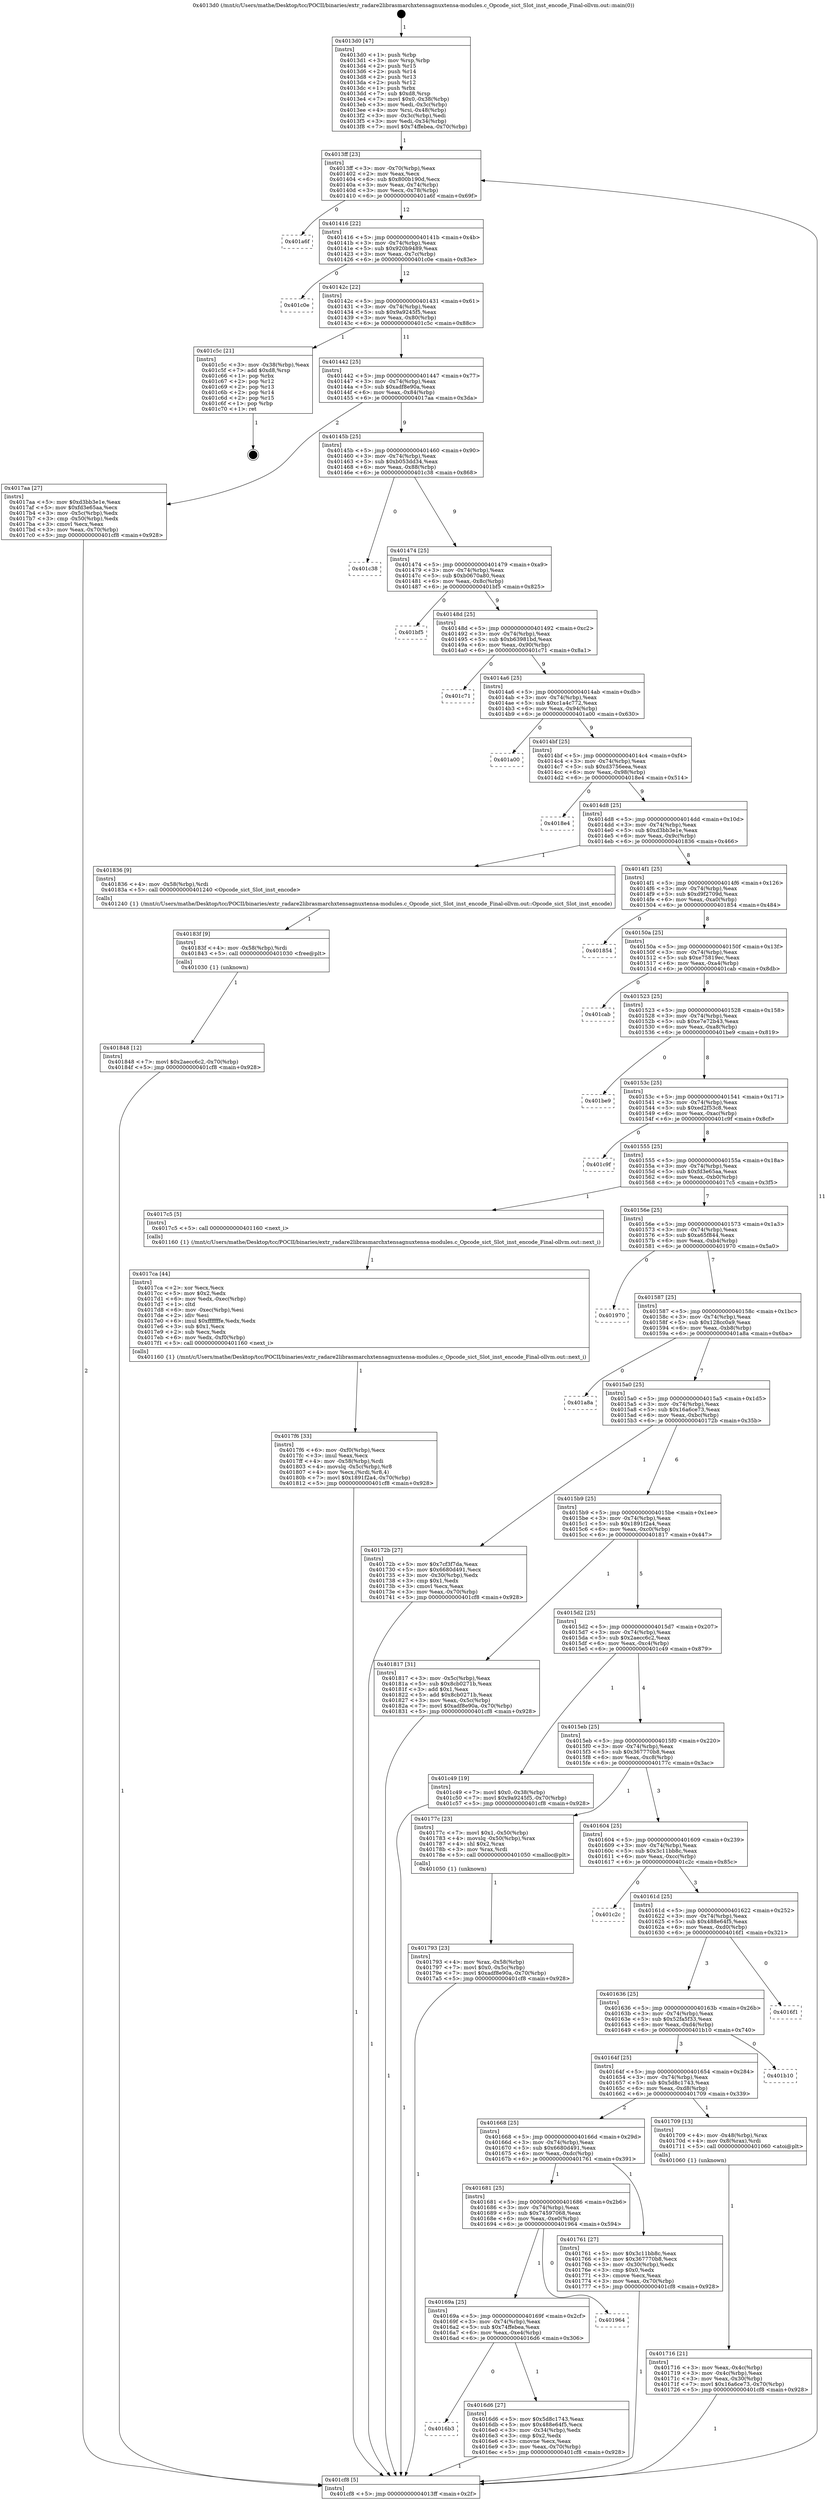 digraph "0x4013d0" {
  label = "0x4013d0 (/mnt/c/Users/mathe/Desktop/tcc/POCII/binaries/extr_radare2librasmarchxtensagnuxtensa-modules.c_Opcode_sict_Slot_inst_encode_Final-ollvm.out::main(0))"
  labelloc = "t"
  node[shape=record]

  Entry [label="",width=0.3,height=0.3,shape=circle,fillcolor=black,style=filled]
  "0x4013ff" [label="{
     0x4013ff [23]\l
     | [instrs]\l
     &nbsp;&nbsp;0x4013ff \<+3\>: mov -0x70(%rbp),%eax\l
     &nbsp;&nbsp;0x401402 \<+2\>: mov %eax,%ecx\l
     &nbsp;&nbsp;0x401404 \<+6\>: sub $0x800b190d,%ecx\l
     &nbsp;&nbsp;0x40140a \<+3\>: mov %eax,-0x74(%rbp)\l
     &nbsp;&nbsp;0x40140d \<+3\>: mov %ecx,-0x78(%rbp)\l
     &nbsp;&nbsp;0x401410 \<+6\>: je 0000000000401a6f \<main+0x69f\>\l
  }"]
  "0x401a6f" [label="{
     0x401a6f\l
  }", style=dashed]
  "0x401416" [label="{
     0x401416 [22]\l
     | [instrs]\l
     &nbsp;&nbsp;0x401416 \<+5\>: jmp 000000000040141b \<main+0x4b\>\l
     &nbsp;&nbsp;0x40141b \<+3\>: mov -0x74(%rbp),%eax\l
     &nbsp;&nbsp;0x40141e \<+5\>: sub $0x920b9489,%eax\l
     &nbsp;&nbsp;0x401423 \<+3\>: mov %eax,-0x7c(%rbp)\l
     &nbsp;&nbsp;0x401426 \<+6\>: je 0000000000401c0e \<main+0x83e\>\l
  }"]
  Exit [label="",width=0.3,height=0.3,shape=circle,fillcolor=black,style=filled,peripheries=2]
  "0x401c0e" [label="{
     0x401c0e\l
  }", style=dashed]
  "0x40142c" [label="{
     0x40142c [22]\l
     | [instrs]\l
     &nbsp;&nbsp;0x40142c \<+5\>: jmp 0000000000401431 \<main+0x61\>\l
     &nbsp;&nbsp;0x401431 \<+3\>: mov -0x74(%rbp),%eax\l
     &nbsp;&nbsp;0x401434 \<+5\>: sub $0x9a9245f5,%eax\l
     &nbsp;&nbsp;0x401439 \<+3\>: mov %eax,-0x80(%rbp)\l
     &nbsp;&nbsp;0x40143c \<+6\>: je 0000000000401c5c \<main+0x88c\>\l
  }"]
  "0x401848" [label="{
     0x401848 [12]\l
     | [instrs]\l
     &nbsp;&nbsp;0x401848 \<+7\>: movl $0x2aecc6c2,-0x70(%rbp)\l
     &nbsp;&nbsp;0x40184f \<+5\>: jmp 0000000000401cf8 \<main+0x928\>\l
  }"]
  "0x401c5c" [label="{
     0x401c5c [21]\l
     | [instrs]\l
     &nbsp;&nbsp;0x401c5c \<+3\>: mov -0x38(%rbp),%eax\l
     &nbsp;&nbsp;0x401c5f \<+7\>: add $0xd8,%rsp\l
     &nbsp;&nbsp;0x401c66 \<+1\>: pop %rbx\l
     &nbsp;&nbsp;0x401c67 \<+2\>: pop %r12\l
     &nbsp;&nbsp;0x401c69 \<+2\>: pop %r13\l
     &nbsp;&nbsp;0x401c6b \<+2\>: pop %r14\l
     &nbsp;&nbsp;0x401c6d \<+2\>: pop %r15\l
     &nbsp;&nbsp;0x401c6f \<+1\>: pop %rbp\l
     &nbsp;&nbsp;0x401c70 \<+1\>: ret\l
  }"]
  "0x401442" [label="{
     0x401442 [25]\l
     | [instrs]\l
     &nbsp;&nbsp;0x401442 \<+5\>: jmp 0000000000401447 \<main+0x77\>\l
     &nbsp;&nbsp;0x401447 \<+3\>: mov -0x74(%rbp),%eax\l
     &nbsp;&nbsp;0x40144a \<+5\>: sub $0xadf8e90a,%eax\l
     &nbsp;&nbsp;0x40144f \<+6\>: mov %eax,-0x84(%rbp)\l
     &nbsp;&nbsp;0x401455 \<+6\>: je 00000000004017aa \<main+0x3da\>\l
  }"]
  "0x40183f" [label="{
     0x40183f [9]\l
     | [instrs]\l
     &nbsp;&nbsp;0x40183f \<+4\>: mov -0x58(%rbp),%rdi\l
     &nbsp;&nbsp;0x401843 \<+5\>: call 0000000000401030 \<free@plt\>\l
     | [calls]\l
     &nbsp;&nbsp;0x401030 \{1\} (unknown)\l
  }"]
  "0x4017aa" [label="{
     0x4017aa [27]\l
     | [instrs]\l
     &nbsp;&nbsp;0x4017aa \<+5\>: mov $0xd3bb3e1e,%eax\l
     &nbsp;&nbsp;0x4017af \<+5\>: mov $0xfd3e65aa,%ecx\l
     &nbsp;&nbsp;0x4017b4 \<+3\>: mov -0x5c(%rbp),%edx\l
     &nbsp;&nbsp;0x4017b7 \<+3\>: cmp -0x50(%rbp),%edx\l
     &nbsp;&nbsp;0x4017ba \<+3\>: cmovl %ecx,%eax\l
     &nbsp;&nbsp;0x4017bd \<+3\>: mov %eax,-0x70(%rbp)\l
     &nbsp;&nbsp;0x4017c0 \<+5\>: jmp 0000000000401cf8 \<main+0x928\>\l
  }"]
  "0x40145b" [label="{
     0x40145b [25]\l
     | [instrs]\l
     &nbsp;&nbsp;0x40145b \<+5\>: jmp 0000000000401460 \<main+0x90\>\l
     &nbsp;&nbsp;0x401460 \<+3\>: mov -0x74(%rbp),%eax\l
     &nbsp;&nbsp;0x401463 \<+5\>: sub $0xb053dd34,%eax\l
     &nbsp;&nbsp;0x401468 \<+6\>: mov %eax,-0x88(%rbp)\l
     &nbsp;&nbsp;0x40146e \<+6\>: je 0000000000401c38 \<main+0x868\>\l
  }"]
  "0x4017f6" [label="{
     0x4017f6 [33]\l
     | [instrs]\l
     &nbsp;&nbsp;0x4017f6 \<+6\>: mov -0xf0(%rbp),%ecx\l
     &nbsp;&nbsp;0x4017fc \<+3\>: imul %eax,%ecx\l
     &nbsp;&nbsp;0x4017ff \<+4\>: mov -0x58(%rbp),%rdi\l
     &nbsp;&nbsp;0x401803 \<+4\>: movslq -0x5c(%rbp),%r8\l
     &nbsp;&nbsp;0x401807 \<+4\>: mov %ecx,(%rdi,%r8,4)\l
     &nbsp;&nbsp;0x40180b \<+7\>: movl $0x1891f2a4,-0x70(%rbp)\l
     &nbsp;&nbsp;0x401812 \<+5\>: jmp 0000000000401cf8 \<main+0x928\>\l
  }"]
  "0x401c38" [label="{
     0x401c38\l
  }", style=dashed]
  "0x401474" [label="{
     0x401474 [25]\l
     | [instrs]\l
     &nbsp;&nbsp;0x401474 \<+5\>: jmp 0000000000401479 \<main+0xa9\>\l
     &nbsp;&nbsp;0x401479 \<+3\>: mov -0x74(%rbp),%eax\l
     &nbsp;&nbsp;0x40147c \<+5\>: sub $0xb0670a80,%eax\l
     &nbsp;&nbsp;0x401481 \<+6\>: mov %eax,-0x8c(%rbp)\l
     &nbsp;&nbsp;0x401487 \<+6\>: je 0000000000401bf5 \<main+0x825\>\l
  }"]
  "0x4017ca" [label="{
     0x4017ca [44]\l
     | [instrs]\l
     &nbsp;&nbsp;0x4017ca \<+2\>: xor %ecx,%ecx\l
     &nbsp;&nbsp;0x4017cc \<+5\>: mov $0x2,%edx\l
     &nbsp;&nbsp;0x4017d1 \<+6\>: mov %edx,-0xec(%rbp)\l
     &nbsp;&nbsp;0x4017d7 \<+1\>: cltd\l
     &nbsp;&nbsp;0x4017d8 \<+6\>: mov -0xec(%rbp),%esi\l
     &nbsp;&nbsp;0x4017de \<+2\>: idiv %esi\l
     &nbsp;&nbsp;0x4017e0 \<+6\>: imul $0xfffffffe,%edx,%edx\l
     &nbsp;&nbsp;0x4017e6 \<+3\>: sub $0x1,%ecx\l
     &nbsp;&nbsp;0x4017e9 \<+2\>: sub %ecx,%edx\l
     &nbsp;&nbsp;0x4017eb \<+6\>: mov %edx,-0xf0(%rbp)\l
     &nbsp;&nbsp;0x4017f1 \<+5\>: call 0000000000401160 \<next_i\>\l
     | [calls]\l
     &nbsp;&nbsp;0x401160 \{1\} (/mnt/c/Users/mathe/Desktop/tcc/POCII/binaries/extr_radare2librasmarchxtensagnuxtensa-modules.c_Opcode_sict_Slot_inst_encode_Final-ollvm.out::next_i)\l
  }"]
  "0x401bf5" [label="{
     0x401bf5\l
  }", style=dashed]
  "0x40148d" [label="{
     0x40148d [25]\l
     | [instrs]\l
     &nbsp;&nbsp;0x40148d \<+5\>: jmp 0000000000401492 \<main+0xc2\>\l
     &nbsp;&nbsp;0x401492 \<+3\>: mov -0x74(%rbp),%eax\l
     &nbsp;&nbsp;0x401495 \<+5\>: sub $0xb63981bd,%eax\l
     &nbsp;&nbsp;0x40149a \<+6\>: mov %eax,-0x90(%rbp)\l
     &nbsp;&nbsp;0x4014a0 \<+6\>: je 0000000000401c71 \<main+0x8a1\>\l
  }"]
  "0x401793" [label="{
     0x401793 [23]\l
     | [instrs]\l
     &nbsp;&nbsp;0x401793 \<+4\>: mov %rax,-0x58(%rbp)\l
     &nbsp;&nbsp;0x401797 \<+7\>: movl $0x0,-0x5c(%rbp)\l
     &nbsp;&nbsp;0x40179e \<+7\>: movl $0xadf8e90a,-0x70(%rbp)\l
     &nbsp;&nbsp;0x4017a5 \<+5\>: jmp 0000000000401cf8 \<main+0x928\>\l
  }"]
  "0x401c71" [label="{
     0x401c71\l
  }", style=dashed]
  "0x4014a6" [label="{
     0x4014a6 [25]\l
     | [instrs]\l
     &nbsp;&nbsp;0x4014a6 \<+5\>: jmp 00000000004014ab \<main+0xdb\>\l
     &nbsp;&nbsp;0x4014ab \<+3\>: mov -0x74(%rbp),%eax\l
     &nbsp;&nbsp;0x4014ae \<+5\>: sub $0xc1a4c772,%eax\l
     &nbsp;&nbsp;0x4014b3 \<+6\>: mov %eax,-0x94(%rbp)\l
     &nbsp;&nbsp;0x4014b9 \<+6\>: je 0000000000401a00 \<main+0x630\>\l
  }"]
  "0x401716" [label="{
     0x401716 [21]\l
     | [instrs]\l
     &nbsp;&nbsp;0x401716 \<+3\>: mov %eax,-0x4c(%rbp)\l
     &nbsp;&nbsp;0x401719 \<+3\>: mov -0x4c(%rbp),%eax\l
     &nbsp;&nbsp;0x40171c \<+3\>: mov %eax,-0x30(%rbp)\l
     &nbsp;&nbsp;0x40171f \<+7\>: movl $0x16a6ce73,-0x70(%rbp)\l
     &nbsp;&nbsp;0x401726 \<+5\>: jmp 0000000000401cf8 \<main+0x928\>\l
  }"]
  "0x401a00" [label="{
     0x401a00\l
  }", style=dashed]
  "0x4014bf" [label="{
     0x4014bf [25]\l
     | [instrs]\l
     &nbsp;&nbsp;0x4014bf \<+5\>: jmp 00000000004014c4 \<main+0xf4\>\l
     &nbsp;&nbsp;0x4014c4 \<+3\>: mov -0x74(%rbp),%eax\l
     &nbsp;&nbsp;0x4014c7 \<+5\>: sub $0xd3756eea,%eax\l
     &nbsp;&nbsp;0x4014cc \<+6\>: mov %eax,-0x98(%rbp)\l
     &nbsp;&nbsp;0x4014d2 \<+6\>: je 00000000004018e4 \<main+0x514\>\l
  }"]
  "0x4013d0" [label="{
     0x4013d0 [47]\l
     | [instrs]\l
     &nbsp;&nbsp;0x4013d0 \<+1\>: push %rbp\l
     &nbsp;&nbsp;0x4013d1 \<+3\>: mov %rsp,%rbp\l
     &nbsp;&nbsp;0x4013d4 \<+2\>: push %r15\l
     &nbsp;&nbsp;0x4013d6 \<+2\>: push %r14\l
     &nbsp;&nbsp;0x4013d8 \<+2\>: push %r13\l
     &nbsp;&nbsp;0x4013da \<+2\>: push %r12\l
     &nbsp;&nbsp;0x4013dc \<+1\>: push %rbx\l
     &nbsp;&nbsp;0x4013dd \<+7\>: sub $0xd8,%rsp\l
     &nbsp;&nbsp;0x4013e4 \<+7\>: movl $0x0,-0x38(%rbp)\l
     &nbsp;&nbsp;0x4013eb \<+3\>: mov %edi,-0x3c(%rbp)\l
     &nbsp;&nbsp;0x4013ee \<+4\>: mov %rsi,-0x48(%rbp)\l
     &nbsp;&nbsp;0x4013f2 \<+3\>: mov -0x3c(%rbp),%edi\l
     &nbsp;&nbsp;0x4013f5 \<+3\>: mov %edi,-0x34(%rbp)\l
     &nbsp;&nbsp;0x4013f8 \<+7\>: movl $0x74ffebea,-0x70(%rbp)\l
  }"]
  "0x4018e4" [label="{
     0x4018e4\l
  }", style=dashed]
  "0x4014d8" [label="{
     0x4014d8 [25]\l
     | [instrs]\l
     &nbsp;&nbsp;0x4014d8 \<+5\>: jmp 00000000004014dd \<main+0x10d\>\l
     &nbsp;&nbsp;0x4014dd \<+3\>: mov -0x74(%rbp),%eax\l
     &nbsp;&nbsp;0x4014e0 \<+5\>: sub $0xd3bb3e1e,%eax\l
     &nbsp;&nbsp;0x4014e5 \<+6\>: mov %eax,-0x9c(%rbp)\l
     &nbsp;&nbsp;0x4014eb \<+6\>: je 0000000000401836 \<main+0x466\>\l
  }"]
  "0x401cf8" [label="{
     0x401cf8 [5]\l
     | [instrs]\l
     &nbsp;&nbsp;0x401cf8 \<+5\>: jmp 00000000004013ff \<main+0x2f\>\l
  }"]
  "0x401836" [label="{
     0x401836 [9]\l
     | [instrs]\l
     &nbsp;&nbsp;0x401836 \<+4\>: mov -0x58(%rbp),%rdi\l
     &nbsp;&nbsp;0x40183a \<+5\>: call 0000000000401240 \<Opcode_sict_Slot_inst_encode\>\l
     | [calls]\l
     &nbsp;&nbsp;0x401240 \{1\} (/mnt/c/Users/mathe/Desktop/tcc/POCII/binaries/extr_radare2librasmarchxtensagnuxtensa-modules.c_Opcode_sict_Slot_inst_encode_Final-ollvm.out::Opcode_sict_Slot_inst_encode)\l
  }"]
  "0x4014f1" [label="{
     0x4014f1 [25]\l
     | [instrs]\l
     &nbsp;&nbsp;0x4014f1 \<+5\>: jmp 00000000004014f6 \<main+0x126\>\l
     &nbsp;&nbsp;0x4014f6 \<+3\>: mov -0x74(%rbp),%eax\l
     &nbsp;&nbsp;0x4014f9 \<+5\>: sub $0xd9f2709d,%eax\l
     &nbsp;&nbsp;0x4014fe \<+6\>: mov %eax,-0xa0(%rbp)\l
     &nbsp;&nbsp;0x401504 \<+6\>: je 0000000000401854 \<main+0x484\>\l
  }"]
  "0x4016b3" [label="{
     0x4016b3\l
  }", style=dashed]
  "0x401854" [label="{
     0x401854\l
  }", style=dashed]
  "0x40150a" [label="{
     0x40150a [25]\l
     | [instrs]\l
     &nbsp;&nbsp;0x40150a \<+5\>: jmp 000000000040150f \<main+0x13f\>\l
     &nbsp;&nbsp;0x40150f \<+3\>: mov -0x74(%rbp),%eax\l
     &nbsp;&nbsp;0x401512 \<+5\>: sub $0xe75819ec,%eax\l
     &nbsp;&nbsp;0x401517 \<+6\>: mov %eax,-0xa4(%rbp)\l
     &nbsp;&nbsp;0x40151d \<+6\>: je 0000000000401cab \<main+0x8db\>\l
  }"]
  "0x4016d6" [label="{
     0x4016d6 [27]\l
     | [instrs]\l
     &nbsp;&nbsp;0x4016d6 \<+5\>: mov $0x5d8c1743,%eax\l
     &nbsp;&nbsp;0x4016db \<+5\>: mov $0x488e64f5,%ecx\l
     &nbsp;&nbsp;0x4016e0 \<+3\>: mov -0x34(%rbp),%edx\l
     &nbsp;&nbsp;0x4016e3 \<+3\>: cmp $0x2,%edx\l
     &nbsp;&nbsp;0x4016e6 \<+3\>: cmovne %ecx,%eax\l
     &nbsp;&nbsp;0x4016e9 \<+3\>: mov %eax,-0x70(%rbp)\l
     &nbsp;&nbsp;0x4016ec \<+5\>: jmp 0000000000401cf8 \<main+0x928\>\l
  }"]
  "0x401cab" [label="{
     0x401cab\l
  }", style=dashed]
  "0x401523" [label="{
     0x401523 [25]\l
     | [instrs]\l
     &nbsp;&nbsp;0x401523 \<+5\>: jmp 0000000000401528 \<main+0x158\>\l
     &nbsp;&nbsp;0x401528 \<+3\>: mov -0x74(%rbp),%eax\l
     &nbsp;&nbsp;0x40152b \<+5\>: sub $0xe7e72b43,%eax\l
     &nbsp;&nbsp;0x401530 \<+6\>: mov %eax,-0xa8(%rbp)\l
     &nbsp;&nbsp;0x401536 \<+6\>: je 0000000000401be9 \<main+0x819\>\l
  }"]
  "0x40169a" [label="{
     0x40169a [25]\l
     | [instrs]\l
     &nbsp;&nbsp;0x40169a \<+5\>: jmp 000000000040169f \<main+0x2cf\>\l
     &nbsp;&nbsp;0x40169f \<+3\>: mov -0x74(%rbp),%eax\l
     &nbsp;&nbsp;0x4016a2 \<+5\>: sub $0x74ffebea,%eax\l
     &nbsp;&nbsp;0x4016a7 \<+6\>: mov %eax,-0xe4(%rbp)\l
     &nbsp;&nbsp;0x4016ad \<+6\>: je 00000000004016d6 \<main+0x306\>\l
  }"]
  "0x401be9" [label="{
     0x401be9\l
  }", style=dashed]
  "0x40153c" [label="{
     0x40153c [25]\l
     | [instrs]\l
     &nbsp;&nbsp;0x40153c \<+5\>: jmp 0000000000401541 \<main+0x171\>\l
     &nbsp;&nbsp;0x401541 \<+3\>: mov -0x74(%rbp),%eax\l
     &nbsp;&nbsp;0x401544 \<+5\>: sub $0xed2f53c8,%eax\l
     &nbsp;&nbsp;0x401549 \<+6\>: mov %eax,-0xac(%rbp)\l
     &nbsp;&nbsp;0x40154f \<+6\>: je 0000000000401c9f \<main+0x8cf\>\l
  }"]
  "0x401964" [label="{
     0x401964\l
  }", style=dashed]
  "0x401c9f" [label="{
     0x401c9f\l
  }", style=dashed]
  "0x401555" [label="{
     0x401555 [25]\l
     | [instrs]\l
     &nbsp;&nbsp;0x401555 \<+5\>: jmp 000000000040155a \<main+0x18a\>\l
     &nbsp;&nbsp;0x40155a \<+3\>: mov -0x74(%rbp),%eax\l
     &nbsp;&nbsp;0x40155d \<+5\>: sub $0xfd3e65aa,%eax\l
     &nbsp;&nbsp;0x401562 \<+6\>: mov %eax,-0xb0(%rbp)\l
     &nbsp;&nbsp;0x401568 \<+6\>: je 00000000004017c5 \<main+0x3f5\>\l
  }"]
  "0x401681" [label="{
     0x401681 [25]\l
     | [instrs]\l
     &nbsp;&nbsp;0x401681 \<+5\>: jmp 0000000000401686 \<main+0x2b6\>\l
     &nbsp;&nbsp;0x401686 \<+3\>: mov -0x74(%rbp),%eax\l
     &nbsp;&nbsp;0x401689 \<+5\>: sub $0x74597068,%eax\l
     &nbsp;&nbsp;0x40168e \<+6\>: mov %eax,-0xe0(%rbp)\l
     &nbsp;&nbsp;0x401694 \<+6\>: je 0000000000401964 \<main+0x594\>\l
  }"]
  "0x4017c5" [label="{
     0x4017c5 [5]\l
     | [instrs]\l
     &nbsp;&nbsp;0x4017c5 \<+5\>: call 0000000000401160 \<next_i\>\l
     | [calls]\l
     &nbsp;&nbsp;0x401160 \{1\} (/mnt/c/Users/mathe/Desktop/tcc/POCII/binaries/extr_radare2librasmarchxtensagnuxtensa-modules.c_Opcode_sict_Slot_inst_encode_Final-ollvm.out::next_i)\l
  }"]
  "0x40156e" [label="{
     0x40156e [25]\l
     | [instrs]\l
     &nbsp;&nbsp;0x40156e \<+5\>: jmp 0000000000401573 \<main+0x1a3\>\l
     &nbsp;&nbsp;0x401573 \<+3\>: mov -0x74(%rbp),%eax\l
     &nbsp;&nbsp;0x401576 \<+5\>: sub $0xa65f844,%eax\l
     &nbsp;&nbsp;0x40157b \<+6\>: mov %eax,-0xb4(%rbp)\l
     &nbsp;&nbsp;0x401581 \<+6\>: je 0000000000401970 \<main+0x5a0\>\l
  }"]
  "0x401761" [label="{
     0x401761 [27]\l
     | [instrs]\l
     &nbsp;&nbsp;0x401761 \<+5\>: mov $0x3c11bb8c,%eax\l
     &nbsp;&nbsp;0x401766 \<+5\>: mov $0x367770b8,%ecx\l
     &nbsp;&nbsp;0x40176b \<+3\>: mov -0x30(%rbp),%edx\l
     &nbsp;&nbsp;0x40176e \<+3\>: cmp $0x0,%edx\l
     &nbsp;&nbsp;0x401771 \<+3\>: cmove %ecx,%eax\l
     &nbsp;&nbsp;0x401774 \<+3\>: mov %eax,-0x70(%rbp)\l
     &nbsp;&nbsp;0x401777 \<+5\>: jmp 0000000000401cf8 \<main+0x928\>\l
  }"]
  "0x401970" [label="{
     0x401970\l
  }", style=dashed]
  "0x401587" [label="{
     0x401587 [25]\l
     | [instrs]\l
     &nbsp;&nbsp;0x401587 \<+5\>: jmp 000000000040158c \<main+0x1bc\>\l
     &nbsp;&nbsp;0x40158c \<+3\>: mov -0x74(%rbp),%eax\l
     &nbsp;&nbsp;0x40158f \<+5\>: sub $0x128cc0a9,%eax\l
     &nbsp;&nbsp;0x401594 \<+6\>: mov %eax,-0xb8(%rbp)\l
     &nbsp;&nbsp;0x40159a \<+6\>: je 0000000000401a8a \<main+0x6ba\>\l
  }"]
  "0x401668" [label="{
     0x401668 [25]\l
     | [instrs]\l
     &nbsp;&nbsp;0x401668 \<+5\>: jmp 000000000040166d \<main+0x29d\>\l
     &nbsp;&nbsp;0x40166d \<+3\>: mov -0x74(%rbp),%eax\l
     &nbsp;&nbsp;0x401670 \<+5\>: sub $0x6680d491,%eax\l
     &nbsp;&nbsp;0x401675 \<+6\>: mov %eax,-0xdc(%rbp)\l
     &nbsp;&nbsp;0x40167b \<+6\>: je 0000000000401761 \<main+0x391\>\l
  }"]
  "0x401a8a" [label="{
     0x401a8a\l
  }", style=dashed]
  "0x4015a0" [label="{
     0x4015a0 [25]\l
     | [instrs]\l
     &nbsp;&nbsp;0x4015a0 \<+5\>: jmp 00000000004015a5 \<main+0x1d5\>\l
     &nbsp;&nbsp;0x4015a5 \<+3\>: mov -0x74(%rbp),%eax\l
     &nbsp;&nbsp;0x4015a8 \<+5\>: sub $0x16a6ce73,%eax\l
     &nbsp;&nbsp;0x4015ad \<+6\>: mov %eax,-0xbc(%rbp)\l
     &nbsp;&nbsp;0x4015b3 \<+6\>: je 000000000040172b \<main+0x35b\>\l
  }"]
  "0x401709" [label="{
     0x401709 [13]\l
     | [instrs]\l
     &nbsp;&nbsp;0x401709 \<+4\>: mov -0x48(%rbp),%rax\l
     &nbsp;&nbsp;0x40170d \<+4\>: mov 0x8(%rax),%rdi\l
     &nbsp;&nbsp;0x401711 \<+5\>: call 0000000000401060 \<atoi@plt\>\l
     | [calls]\l
     &nbsp;&nbsp;0x401060 \{1\} (unknown)\l
  }"]
  "0x40172b" [label="{
     0x40172b [27]\l
     | [instrs]\l
     &nbsp;&nbsp;0x40172b \<+5\>: mov $0x7cf3f7da,%eax\l
     &nbsp;&nbsp;0x401730 \<+5\>: mov $0x6680d491,%ecx\l
     &nbsp;&nbsp;0x401735 \<+3\>: mov -0x30(%rbp),%edx\l
     &nbsp;&nbsp;0x401738 \<+3\>: cmp $0x1,%edx\l
     &nbsp;&nbsp;0x40173b \<+3\>: cmovl %ecx,%eax\l
     &nbsp;&nbsp;0x40173e \<+3\>: mov %eax,-0x70(%rbp)\l
     &nbsp;&nbsp;0x401741 \<+5\>: jmp 0000000000401cf8 \<main+0x928\>\l
  }"]
  "0x4015b9" [label="{
     0x4015b9 [25]\l
     | [instrs]\l
     &nbsp;&nbsp;0x4015b9 \<+5\>: jmp 00000000004015be \<main+0x1ee\>\l
     &nbsp;&nbsp;0x4015be \<+3\>: mov -0x74(%rbp),%eax\l
     &nbsp;&nbsp;0x4015c1 \<+5\>: sub $0x1891f2a4,%eax\l
     &nbsp;&nbsp;0x4015c6 \<+6\>: mov %eax,-0xc0(%rbp)\l
     &nbsp;&nbsp;0x4015cc \<+6\>: je 0000000000401817 \<main+0x447\>\l
  }"]
  "0x40164f" [label="{
     0x40164f [25]\l
     | [instrs]\l
     &nbsp;&nbsp;0x40164f \<+5\>: jmp 0000000000401654 \<main+0x284\>\l
     &nbsp;&nbsp;0x401654 \<+3\>: mov -0x74(%rbp),%eax\l
     &nbsp;&nbsp;0x401657 \<+5\>: sub $0x5d8c1743,%eax\l
     &nbsp;&nbsp;0x40165c \<+6\>: mov %eax,-0xd8(%rbp)\l
     &nbsp;&nbsp;0x401662 \<+6\>: je 0000000000401709 \<main+0x339\>\l
  }"]
  "0x401817" [label="{
     0x401817 [31]\l
     | [instrs]\l
     &nbsp;&nbsp;0x401817 \<+3\>: mov -0x5c(%rbp),%eax\l
     &nbsp;&nbsp;0x40181a \<+5\>: sub $0x8cb0271b,%eax\l
     &nbsp;&nbsp;0x40181f \<+3\>: add $0x1,%eax\l
     &nbsp;&nbsp;0x401822 \<+5\>: add $0x8cb0271b,%eax\l
     &nbsp;&nbsp;0x401827 \<+3\>: mov %eax,-0x5c(%rbp)\l
     &nbsp;&nbsp;0x40182a \<+7\>: movl $0xadf8e90a,-0x70(%rbp)\l
     &nbsp;&nbsp;0x401831 \<+5\>: jmp 0000000000401cf8 \<main+0x928\>\l
  }"]
  "0x4015d2" [label="{
     0x4015d2 [25]\l
     | [instrs]\l
     &nbsp;&nbsp;0x4015d2 \<+5\>: jmp 00000000004015d7 \<main+0x207\>\l
     &nbsp;&nbsp;0x4015d7 \<+3\>: mov -0x74(%rbp),%eax\l
     &nbsp;&nbsp;0x4015da \<+5\>: sub $0x2aecc6c2,%eax\l
     &nbsp;&nbsp;0x4015df \<+6\>: mov %eax,-0xc4(%rbp)\l
     &nbsp;&nbsp;0x4015e5 \<+6\>: je 0000000000401c49 \<main+0x879\>\l
  }"]
  "0x401b10" [label="{
     0x401b10\l
  }", style=dashed]
  "0x401c49" [label="{
     0x401c49 [19]\l
     | [instrs]\l
     &nbsp;&nbsp;0x401c49 \<+7\>: movl $0x0,-0x38(%rbp)\l
     &nbsp;&nbsp;0x401c50 \<+7\>: movl $0x9a9245f5,-0x70(%rbp)\l
     &nbsp;&nbsp;0x401c57 \<+5\>: jmp 0000000000401cf8 \<main+0x928\>\l
  }"]
  "0x4015eb" [label="{
     0x4015eb [25]\l
     | [instrs]\l
     &nbsp;&nbsp;0x4015eb \<+5\>: jmp 00000000004015f0 \<main+0x220\>\l
     &nbsp;&nbsp;0x4015f0 \<+3\>: mov -0x74(%rbp),%eax\l
     &nbsp;&nbsp;0x4015f3 \<+5\>: sub $0x367770b8,%eax\l
     &nbsp;&nbsp;0x4015f8 \<+6\>: mov %eax,-0xc8(%rbp)\l
     &nbsp;&nbsp;0x4015fe \<+6\>: je 000000000040177c \<main+0x3ac\>\l
  }"]
  "0x401636" [label="{
     0x401636 [25]\l
     | [instrs]\l
     &nbsp;&nbsp;0x401636 \<+5\>: jmp 000000000040163b \<main+0x26b\>\l
     &nbsp;&nbsp;0x40163b \<+3\>: mov -0x74(%rbp),%eax\l
     &nbsp;&nbsp;0x40163e \<+5\>: sub $0x52fa5f33,%eax\l
     &nbsp;&nbsp;0x401643 \<+6\>: mov %eax,-0xd4(%rbp)\l
     &nbsp;&nbsp;0x401649 \<+6\>: je 0000000000401b10 \<main+0x740\>\l
  }"]
  "0x40177c" [label="{
     0x40177c [23]\l
     | [instrs]\l
     &nbsp;&nbsp;0x40177c \<+7\>: movl $0x1,-0x50(%rbp)\l
     &nbsp;&nbsp;0x401783 \<+4\>: movslq -0x50(%rbp),%rax\l
     &nbsp;&nbsp;0x401787 \<+4\>: shl $0x2,%rax\l
     &nbsp;&nbsp;0x40178b \<+3\>: mov %rax,%rdi\l
     &nbsp;&nbsp;0x40178e \<+5\>: call 0000000000401050 \<malloc@plt\>\l
     | [calls]\l
     &nbsp;&nbsp;0x401050 \{1\} (unknown)\l
  }"]
  "0x401604" [label="{
     0x401604 [25]\l
     | [instrs]\l
     &nbsp;&nbsp;0x401604 \<+5\>: jmp 0000000000401609 \<main+0x239\>\l
     &nbsp;&nbsp;0x401609 \<+3\>: mov -0x74(%rbp),%eax\l
     &nbsp;&nbsp;0x40160c \<+5\>: sub $0x3c11bb8c,%eax\l
     &nbsp;&nbsp;0x401611 \<+6\>: mov %eax,-0xcc(%rbp)\l
     &nbsp;&nbsp;0x401617 \<+6\>: je 0000000000401c2c \<main+0x85c\>\l
  }"]
  "0x4016f1" [label="{
     0x4016f1\l
  }", style=dashed]
  "0x401c2c" [label="{
     0x401c2c\l
  }", style=dashed]
  "0x40161d" [label="{
     0x40161d [25]\l
     | [instrs]\l
     &nbsp;&nbsp;0x40161d \<+5\>: jmp 0000000000401622 \<main+0x252\>\l
     &nbsp;&nbsp;0x401622 \<+3\>: mov -0x74(%rbp),%eax\l
     &nbsp;&nbsp;0x401625 \<+5\>: sub $0x488e64f5,%eax\l
     &nbsp;&nbsp;0x40162a \<+6\>: mov %eax,-0xd0(%rbp)\l
     &nbsp;&nbsp;0x401630 \<+6\>: je 00000000004016f1 \<main+0x321\>\l
  }"]
  Entry -> "0x4013d0" [label=" 1"]
  "0x4013ff" -> "0x401a6f" [label=" 0"]
  "0x4013ff" -> "0x401416" [label=" 12"]
  "0x401c5c" -> Exit [label=" 1"]
  "0x401416" -> "0x401c0e" [label=" 0"]
  "0x401416" -> "0x40142c" [label=" 12"]
  "0x401c49" -> "0x401cf8" [label=" 1"]
  "0x40142c" -> "0x401c5c" [label=" 1"]
  "0x40142c" -> "0x401442" [label=" 11"]
  "0x401848" -> "0x401cf8" [label=" 1"]
  "0x401442" -> "0x4017aa" [label=" 2"]
  "0x401442" -> "0x40145b" [label=" 9"]
  "0x40183f" -> "0x401848" [label=" 1"]
  "0x40145b" -> "0x401c38" [label=" 0"]
  "0x40145b" -> "0x401474" [label=" 9"]
  "0x401836" -> "0x40183f" [label=" 1"]
  "0x401474" -> "0x401bf5" [label=" 0"]
  "0x401474" -> "0x40148d" [label=" 9"]
  "0x401817" -> "0x401cf8" [label=" 1"]
  "0x40148d" -> "0x401c71" [label=" 0"]
  "0x40148d" -> "0x4014a6" [label=" 9"]
  "0x4017f6" -> "0x401cf8" [label=" 1"]
  "0x4014a6" -> "0x401a00" [label=" 0"]
  "0x4014a6" -> "0x4014bf" [label=" 9"]
  "0x4017ca" -> "0x4017f6" [label=" 1"]
  "0x4014bf" -> "0x4018e4" [label=" 0"]
  "0x4014bf" -> "0x4014d8" [label=" 9"]
  "0x4017c5" -> "0x4017ca" [label=" 1"]
  "0x4014d8" -> "0x401836" [label=" 1"]
  "0x4014d8" -> "0x4014f1" [label=" 8"]
  "0x4017aa" -> "0x401cf8" [label=" 2"]
  "0x4014f1" -> "0x401854" [label=" 0"]
  "0x4014f1" -> "0x40150a" [label=" 8"]
  "0x401793" -> "0x401cf8" [label=" 1"]
  "0x40150a" -> "0x401cab" [label=" 0"]
  "0x40150a" -> "0x401523" [label=" 8"]
  "0x40177c" -> "0x401793" [label=" 1"]
  "0x401523" -> "0x401be9" [label=" 0"]
  "0x401523" -> "0x40153c" [label=" 8"]
  "0x40172b" -> "0x401cf8" [label=" 1"]
  "0x40153c" -> "0x401c9f" [label=" 0"]
  "0x40153c" -> "0x401555" [label=" 8"]
  "0x401716" -> "0x401cf8" [label=" 1"]
  "0x401555" -> "0x4017c5" [label=" 1"]
  "0x401555" -> "0x40156e" [label=" 7"]
  "0x401cf8" -> "0x4013ff" [label=" 11"]
  "0x40156e" -> "0x401970" [label=" 0"]
  "0x40156e" -> "0x401587" [label=" 7"]
  "0x4013d0" -> "0x4013ff" [label=" 1"]
  "0x401587" -> "0x401a8a" [label=" 0"]
  "0x401587" -> "0x4015a0" [label=" 7"]
  "0x40169a" -> "0x4016b3" [label=" 0"]
  "0x4015a0" -> "0x40172b" [label=" 1"]
  "0x4015a0" -> "0x4015b9" [label=" 6"]
  "0x40169a" -> "0x4016d6" [label=" 1"]
  "0x4015b9" -> "0x401817" [label=" 1"]
  "0x4015b9" -> "0x4015d2" [label=" 5"]
  "0x401681" -> "0x40169a" [label=" 1"]
  "0x4015d2" -> "0x401c49" [label=" 1"]
  "0x4015d2" -> "0x4015eb" [label=" 4"]
  "0x401681" -> "0x401964" [label=" 0"]
  "0x4015eb" -> "0x40177c" [label=" 1"]
  "0x4015eb" -> "0x401604" [label=" 3"]
  "0x401668" -> "0x401681" [label=" 1"]
  "0x401604" -> "0x401c2c" [label=" 0"]
  "0x401604" -> "0x40161d" [label=" 3"]
  "0x401668" -> "0x401761" [label=" 1"]
  "0x40161d" -> "0x4016f1" [label=" 0"]
  "0x40161d" -> "0x401636" [label=" 3"]
  "0x401709" -> "0x401716" [label=" 1"]
  "0x401636" -> "0x401b10" [label=" 0"]
  "0x401636" -> "0x40164f" [label=" 3"]
  "0x401761" -> "0x401cf8" [label=" 1"]
  "0x40164f" -> "0x401709" [label=" 1"]
  "0x40164f" -> "0x401668" [label=" 2"]
  "0x4016d6" -> "0x401cf8" [label=" 1"]
}

